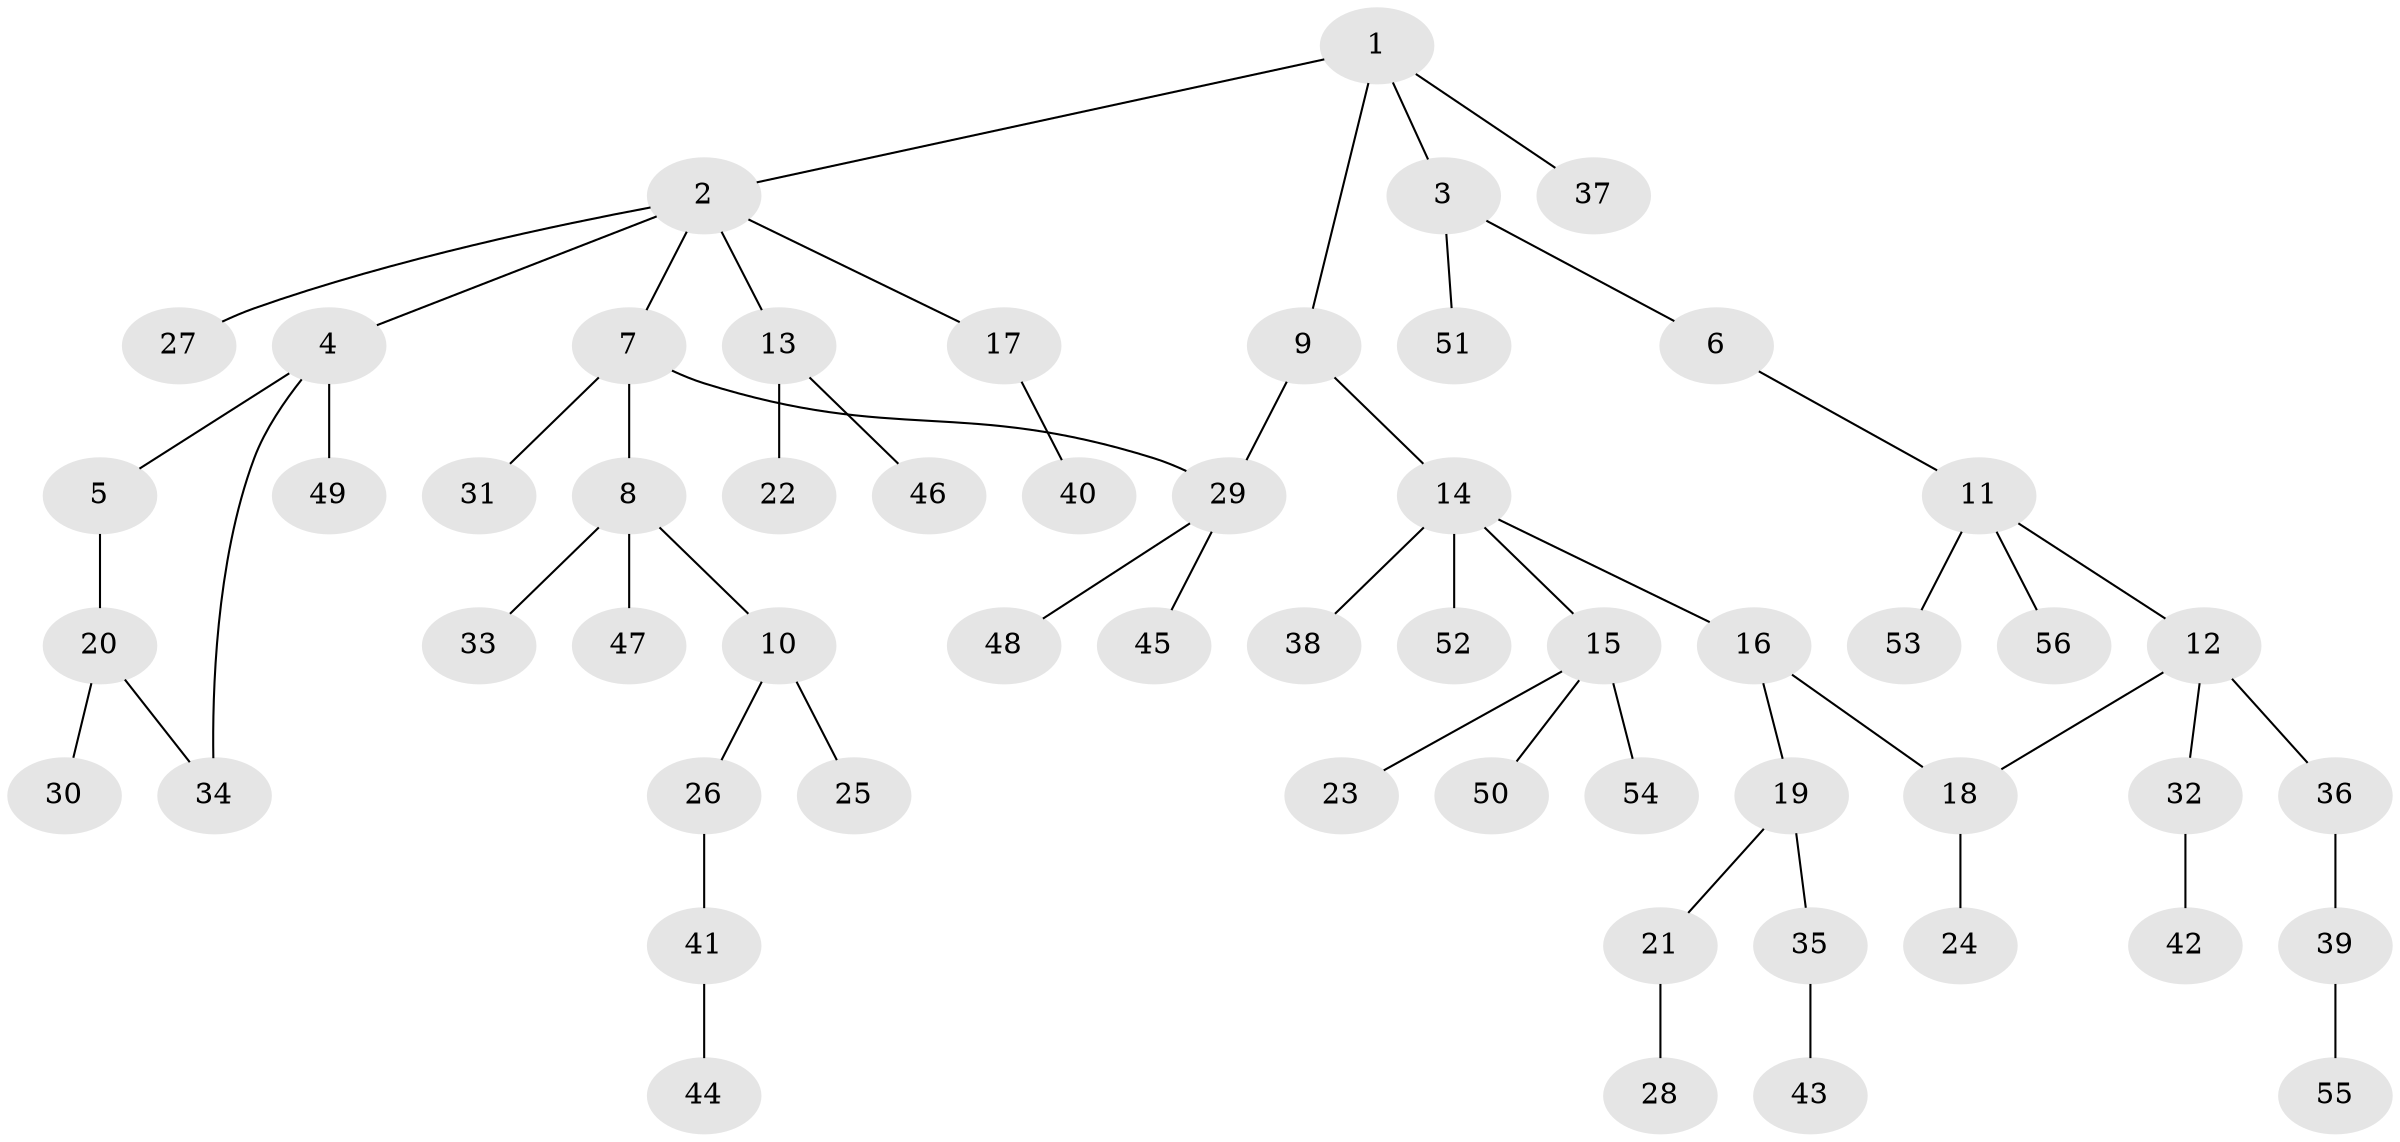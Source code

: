 // Generated by graph-tools (version 1.1) at 2025/25/03/09/25 03:25:32]
// undirected, 56 vertices, 58 edges
graph export_dot {
graph [start="1"]
  node [color=gray90,style=filled];
  1;
  2;
  3;
  4;
  5;
  6;
  7;
  8;
  9;
  10;
  11;
  12;
  13;
  14;
  15;
  16;
  17;
  18;
  19;
  20;
  21;
  22;
  23;
  24;
  25;
  26;
  27;
  28;
  29;
  30;
  31;
  32;
  33;
  34;
  35;
  36;
  37;
  38;
  39;
  40;
  41;
  42;
  43;
  44;
  45;
  46;
  47;
  48;
  49;
  50;
  51;
  52;
  53;
  54;
  55;
  56;
  1 -- 2;
  1 -- 3;
  1 -- 9;
  1 -- 37;
  2 -- 4;
  2 -- 7;
  2 -- 13;
  2 -- 17;
  2 -- 27;
  3 -- 6;
  3 -- 51;
  4 -- 5;
  4 -- 49;
  4 -- 34;
  5 -- 20;
  6 -- 11;
  7 -- 8;
  7 -- 31;
  7 -- 29;
  8 -- 10;
  8 -- 33;
  8 -- 47;
  9 -- 14;
  9 -- 29;
  10 -- 25;
  10 -- 26;
  11 -- 12;
  11 -- 53;
  11 -- 56;
  12 -- 18;
  12 -- 32;
  12 -- 36;
  13 -- 22;
  13 -- 46;
  14 -- 15;
  14 -- 16;
  14 -- 38;
  14 -- 52;
  15 -- 23;
  15 -- 50;
  15 -- 54;
  16 -- 19;
  16 -- 18;
  17 -- 40;
  18 -- 24;
  19 -- 21;
  19 -- 35;
  20 -- 30;
  20 -- 34;
  21 -- 28;
  26 -- 41;
  29 -- 45;
  29 -- 48;
  32 -- 42;
  35 -- 43;
  36 -- 39;
  39 -- 55;
  41 -- 44;
}
